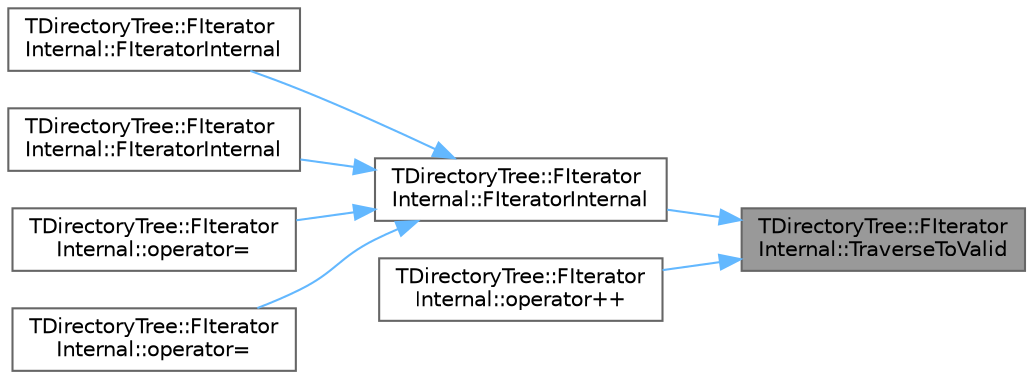 digraph "TDirectoryTree::FIteratorInternal::TraverseToValid"
{
 // INTERACTIVE_SVG=YES
 // LATEX_PDF_SIZE
  bgcolor="transparent";
  edge [fontname=Helvetica,fontsize=10,labelfontname=Helvetica,labelfontsize=10];
  node [fontname=Helvetica,fontsize=10,shape=box,height=0.2,width=0.4];
  rankdir="RL";
  Node1 [id="Node000001",label="TDirectoryTree::FIterator\lInternal::TraverseToValid",height=0.2,width=0.4,color="gray40", fillcolor="grey60", style="filled", fontcolor="black",tooltip=" "];
  Node1 -> Node2 [id="edge1_Node000001_Node000002",dir="back",color="steelblue1",style="solid",tooltip=" "];
  Node2 [id="Node000002",label="TDirectoryTree::FIterator\lInternal::FIteratorInternal",height=0.2,width=0.4,color="grey40", fillcolor="white", style="filled",URL="$d7/d96/structTDirectoryTree_1_1FIteratorInternal.html#ab9744dae37b9bdb5f3f8c17ab9458b6e",tooltip=" "];
  Node2 -> Node3 [id="edge2_Node000002_Node000003",dir="back",color="steelblue1",style="solid",tooltip=" "];
  Node3 [id="Node000003",label="TDirectoryTree::FIterator\lInternal::FIteratorInternal",height=0.2,width=0.4,color="grey40", fillcolor="white", style="filled",URL="$d7/d96/structTDirectoryTree_1_1FIteratorInternal.html#aafa9fe5c86d3d347411866ede4a7ab36",tooltip=" "];
  Node2 -> Node4 [id="edge3_Node000002_Node000004",dir="back",color="steelblue1",style="solid",tooltip=" "];
  Node4 [id="Node000004",label="TDirectoryTree::FIterator\lInternal::FIteratorInternal",height=0.2,width=0.4,color="grey40", fillcolor="white", style="filled",URL="$d7/d96/structTDirectoryTree_1_1FIteratorInternal.html#aa75441803e70f147c4647b6e89ef8ed3",tooltip=" "];
  Node2 -> Node5 [id="edge4_Node000002_Node000005",dir="back",color="steelblue1",style="solid",tooltip=" "];
  Node5 [id="Node000005",label="TDirectoryTree::FIterator\lInternal::operator=",height=0.2,width=0.4,color="grey40", fillcolor="white", style="filled",URL="$d7/d96/structTDirectoryTree_1_1FIteratorInternal.html#a42b0280e8c2dde0d5a9488ab024c50c1",tooltip=" "];
  Node2 -> Node6 [id="edge5_Node000002_Node000006",dir="back",color="steelblue1",style="solid",tooltip=" "];
  Node6 [id="Node000006",label="TDirectoryTree::FIterator\lInternal::operator=",height=0.2,width=0.4,color="grey40", fillcolor="white", style="filled",URL="$d7/d96/structTDirectoryTree_1_1FIteratorInternal.html#a93c1d5a7d985e4677df6ed5d16ce075c",tooltip=" "];
  Node1 -> Node7 [id="edge6_Node000001_Node000007",dir="back",color="steelblue1",style="solid",tooltip=" "];
  Node7 [id="Node000007",label="TDirectoryTree::FIterator\lInternal::operator++",height=0.2,width=0.4,color="grey40", fillcolor="white", style="filled",URL="$d7/d96/structTDirectoryTree_1_1FIteratorInternal.html#ac7f17fd63d8226d4e09299b07ea66361",tooltip=" "];
}
